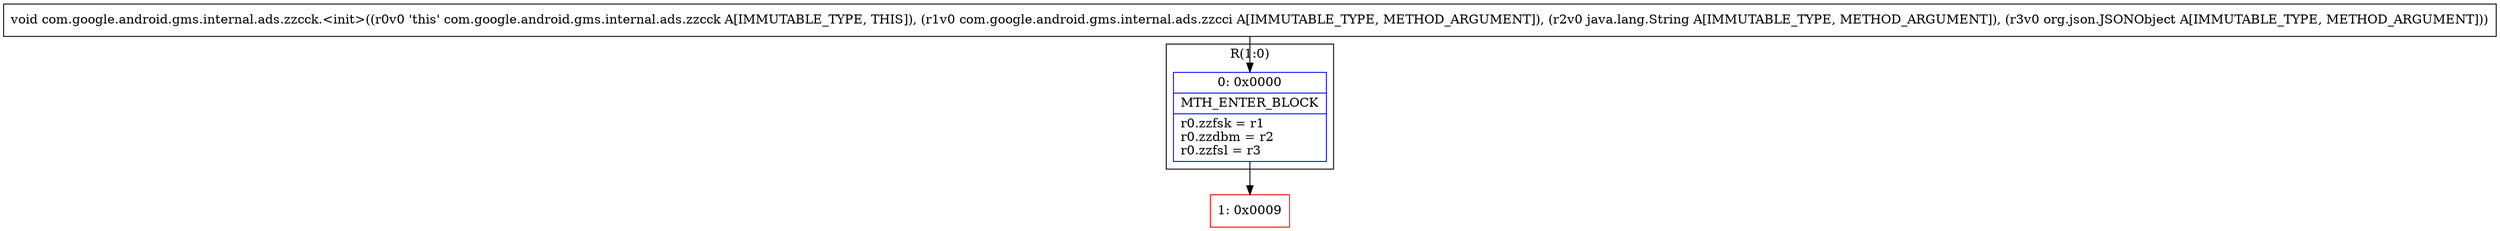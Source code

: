 digraph "CFG forcom.google.android.gms.internal.ads.zzcck.\<init\>(Lcom\/google\/android\/gms\/internal\/ads\/zzcci;Ljava\/lang\/String;Lorg\/json\/JSONObject;)V" {
subgraph cluster_Region_1477089605 {
label = "R(1:0)";
node [shape=record,color=blue];
Node_0 [shape=record,label="{0\:\ 0x0000|MTH_ENTER_BLOCK\l|r0.zzfsk = r1\lr0.zzdbm = r2\lr0.zzfsl = r3\l}"];
}
Node_1 [shape=record,color=red,label="{1\:\ 0x0009}"];
MethodNode[shape=record,label="{void com.google.android.gms.internal.ads.zzcck.\<init\>((r0v0 'this' com.google.android.gms.internal.ads.zzcck A[IMMUTABLE_TYPE, THIS]), (r1v0 com.google.android.gms.internal.ads.zzcci A[IMMUTABLE_TYPE, METHOD_ARGUMENT]), (r2v0 java.lang.String A[IMMUTABLE_TYPE, METHOD_ARGUMENT]), (r3v0 org.json.JSONObject A[IMMUTABLE_TYPE, METHOD_ARGUMENT])) }"];
MethodNode -> Node_0;
Node_0 -> Node_1;
}

